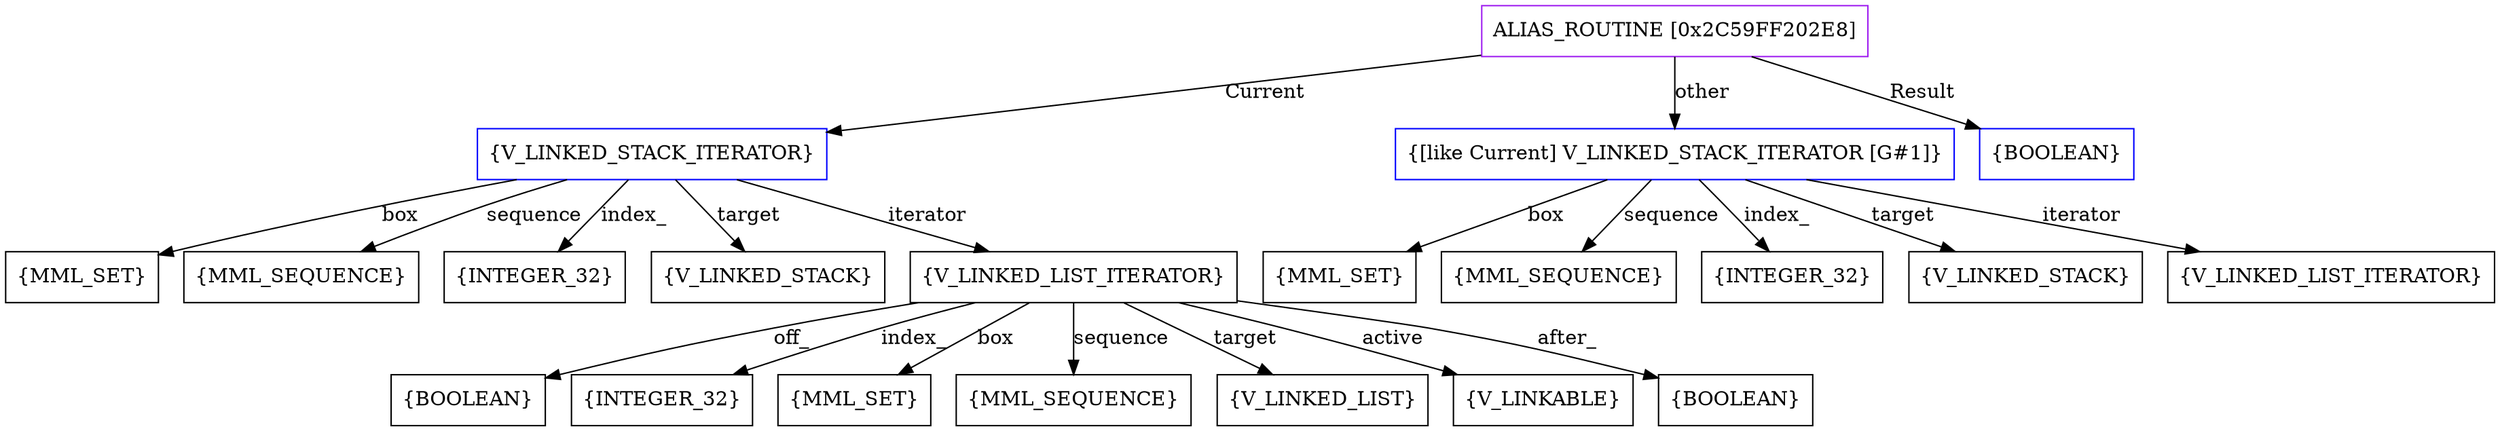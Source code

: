 digraph g {
	node [shape=box]
	b1[color=purple label=<ALIAS_ROUTINE [0x2C59FF202E8]>]
	b2[color=blue label=<{V_LINKED_STACK_ITERATOR}>]
	b3[label=<{MML_SET}>]
	b4[label=<{MML_SEQUENCE}>]
	b5[label=<{INTEGER_32}>]
	b6[label=<{V_LINKED_STACK}>]
	b7[label=<{V_LINKED_LIST_ITERATOR}>]
	b8[label=<{BOOLEAN}>]
	b9[label=<{INTEGER_32}>]
	b10[label=<{MML_SET}>]
	b11[label=<{MML_SEQUENCE}>]
	b12[label=<{V_LINKED_LIST}>]
	b13[label=<{V_LINKABLE}>]
	b14[label=<{BOOLEAN}>]
	b15[color=blue label=<{[like Current] V_LINKED_STACK_ITERATOR [G#1]}>]
	b16[label=<{MML_SET}>]
	b17[label=<{MML_SEQUENCE}>]
	b18[label=<{INTEGER_32}>]
	b19[label=<{V_LINKED_STACK}>]
	b20[label=<{V_LINKED_LIST_ITERATOR}>]
	b21[color=blue label=<{BOOLEAN}>]
	b1->b2[label=<Current>]
	b2->b3[label=<box>]
	b2->b4[label=<sequence>]
	b2->b5[label=<index_>]
	b2->b6[label=<target>]
	b2->b7[label=<iterator>]
	b7->b8[label=<off_>]
	b7->b9[label=<index_>]
	b7->b10[label=<box>]
	b7->b11[label=<sequence>]
	b7->b12[label=<target>]
	b7->b13[label=<active>]
	b7->b14[label=<after_>]
	b1->b15[label=<other>]
	b15->b16[label=<box>]
	b15->b17[label=<sequence>]
	b15->b18[label=<index_>]
	b15->b19[label=<target>]
	b15->b20[label=<iterator>]
	b1->b21[label=<Result>]
}
